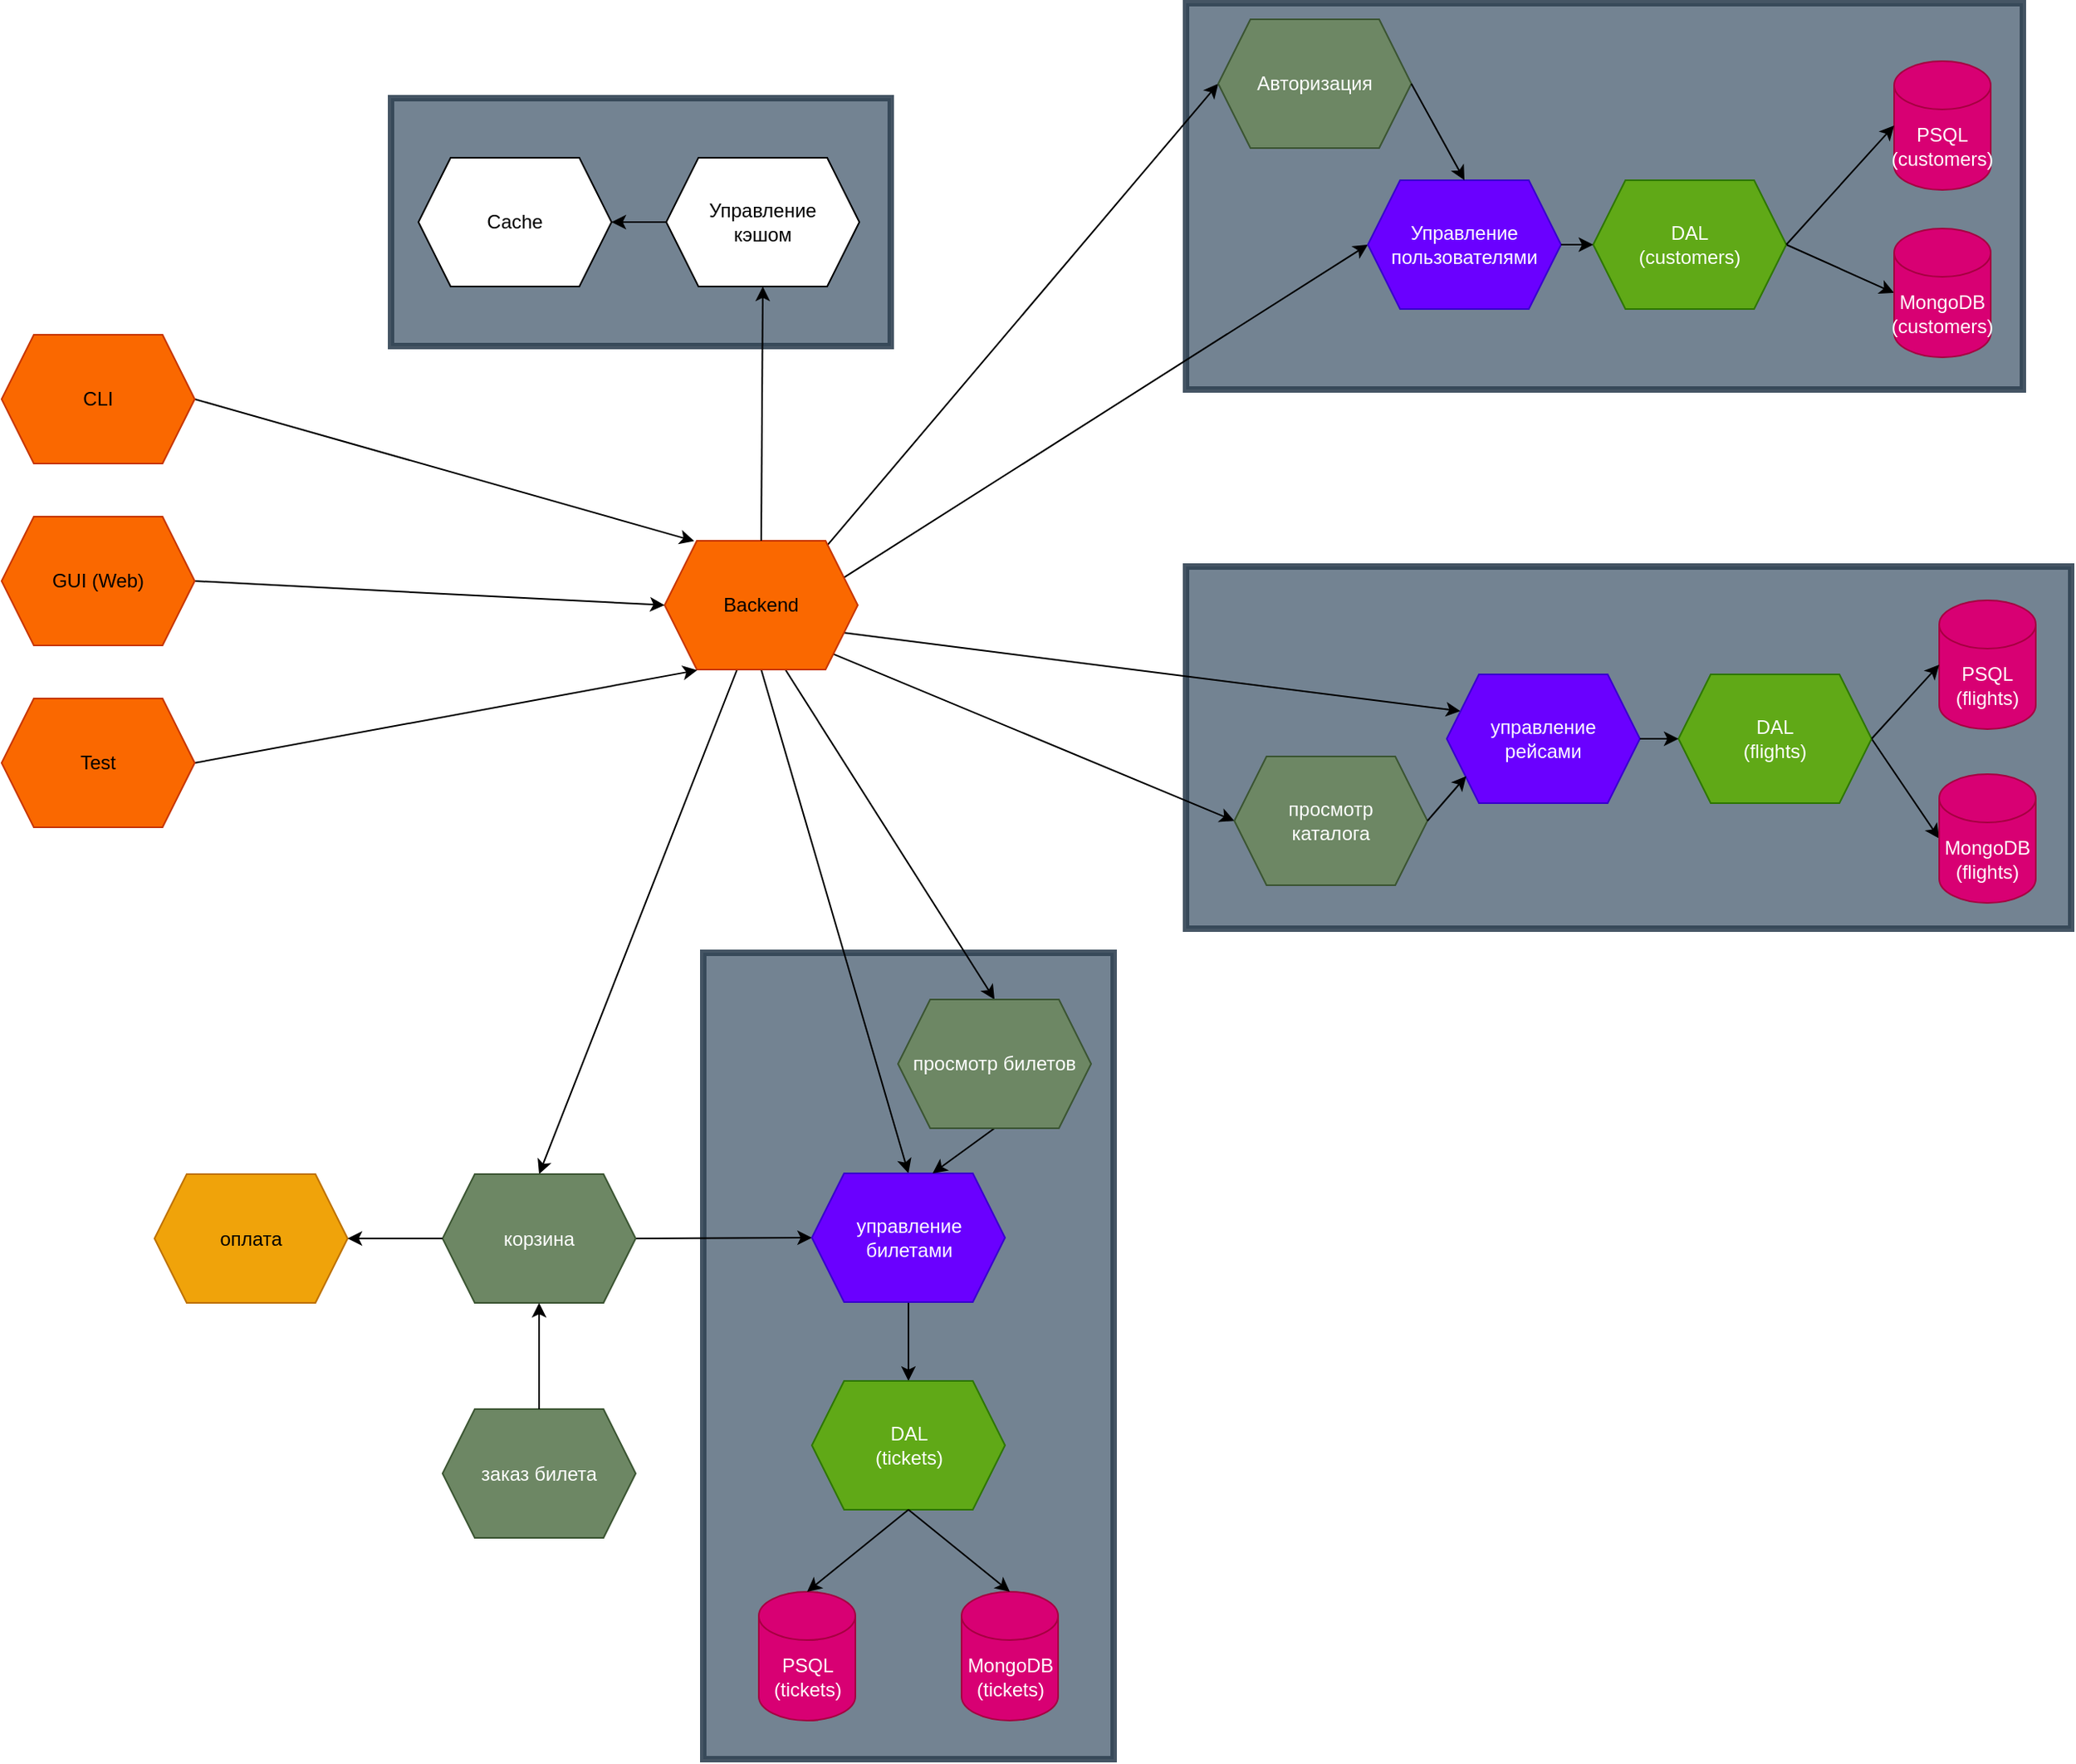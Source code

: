 <mxfile>
    <diagram name="Страница — 1" id="Ao2z26YKdt-CEyVPgPMB">
        <mxGraphModel dx="2484" dy="2305" grid="0" gridSize="10" guides="1" tooltips="1" connect="1" arrows="1" fold="1" page="1" pageScale="1" pageWidth="827" pageHeight="1169" math="0" shadow="0">
            <root>
                <mxCell id="0"/>
                <mxCell id="1" parent="0"/>
                <mxCell id="38" value="" style="rounded=0;whiteSpace=wrap;html=1;strokeWidth=4;perimeterSpacing=10;strokeColor=#314354;opacity=90;fillColor=#647687;fontColor=#ffffff;" parent="1" vertex="1">
                    <mxGeometry x="378" y="-453" width="310.5" height="154" as="geometry"/>
                </mxCell>
                <mxCell id="10" value="" style="rounded=0;whiteSpace=wrap;html=1;strokeWidth=4;perimeterSpacing=10;strokeColor=#314354;opacity=90;fillColor=#647687;fontColor=#ffffff;" parent="1" vertex="1">
                    <mxGeometry x="572" y="78" width="255" height="501" as="geometry"/>
                </mxCell>
                <mxCell id="9" value="" style="rounded=0;whiteSpace=wrap;html=1;strokeWidth=4;perimeterSpacing=10;strokeColor=#314354;opacity=90;fillColor=#647687;fontColor=#ffffff;" parent="1" vertex="1">
                    <mxGeometry x="872" y="-162" width="550" height="225" as="geometry"/>
                </mxCell>
                <mxCell id="8" value="" style="rounded=0;whiteSpace=wrap;html=1;strokeWidth=4;perimeterSpacing=10;strokeColor=#314354;opacity=90;fillColor=#647687;fontColor=#ffffff;" parent="1" vertex="1">
                    <mxGeometry x="872" y="-512" width="520" height="240" as="geometry"/>
                </mxCell>
                <mxCell id="22" style="edgeStyle=none;html=1;exitX=1;exitY=0.5;exitDx=0;exitDy=0;entryX=0.153;entryY=0.002;entryDx=0;entryDy=0;entryPerimeter=0;" parent="1" source="9SHoVQrZI-vfcVUKv0su-1" target="9SHoVQrZI-vfcVUKv0su-2" edge="1">
                    <mxGeometry relative="1" as="geometry"/>
                </mxCell>
                <mxCell id="9SHoVQrZI-vfcVUKv0su-1" value="CLI" style="shape=hexagon;perimeter=hexagonPerimeter2;whiteSpace=wrap;html=1;fixedSize=1;fillColor=#fa6800;fontColor=#000000;strokeColor=#C73500;" parent="1" vertex="1">
                    <mxGeometry x="136" y="-306" width="120" height="80" as="geometry"/>
                </mxCell>
                <mxCell id="44" style="edgeStyle=none;html=1;exitX=0.845;exitY=0.031;exitDx=0;exitDy=0;entryX=0;entryY=0.5;entryDx=0;entryDy=0;exitPerimeter=0;" edge="1" parent="1" source="9SHoVQrZI-vfcVUKv0su-2" target="9SHoVQrZI-vfcVUKv0su-4">
                    <mxGeometry relative="1" as="geometry"/>
                </mxCell>
                <mxCell id="45" style="edgeStyle=none;html=1;exitX=1;exitY=0.25;exitDx=0;exitDy=0;entryX=0;entryY=0.5;entryDx=0;entryDy=0;" edge="1" parent="1" source="9SHoVQrZI-vfcVUKv0su-2" target="9SHoVQrZI-vfcVUKv0su-17">
                    <mxGeometry relative="1" as="geometry"/>
                </mxCell>
                <mxCell id="46" style="edgeStyle=none;html=1;exitX=0.875;exitY=0.88;exitDx=0;exitDy=0;entryX=0;entryY=0.5;entryDx=0;entryDy=0;exitPerimeter=0;" edge="1" parent="1" source="9SHoVQrZI-vfcVUKv0su-2" target="9SHoVQrZI-vfcVUKv0su-16">
                    <mxGeometry relative="1" as="geometry"/>
                </mxCell>
                <mxCell id="47" style="edgeStyle=none;html=1;exitX=1;exitY=0.75;exitDx=0;exitDy=0;entryX=0;entryY=0.25;entryDx=0;entryDy=0;" edge="1" parent="1" source="9SHoVQrZI-vfcVUKv0su-2" target="9SHoVQrZI-vfcVUKv0su-18">
                    <mxGeometry relative="1" as="geometry"/>
                </mxCell>
                <mxCell id="52" style="edgeStyle=none;html=1;exitX=0.5;exitY=1;exitDx=0;exitDy=0;entryX=0.5;entryY=0;entryDx=0;entryDy=0;" edge="1" parent="1" source="9SHoVQrZI-vfcVUKv0su-2" target="9SHoVQrZI-vfcVUKv0su-19">
                    <mxGeometry relative="1" as="geometry"/>
                </mxCell>
                <mxCell id="55" style="edgeStyle=none;html=1;exitX=0.625;exitY=1;exitDx=0;exitDy=0;entryX=0.5;entryY=0;entryDx=0;entryDy=0;" edge="1" parent="1" source="9SHoVQrZI-vfcVUKv0su-2" target="28">
                    <mxGeometry relative="1" as="geometry"/>
                </mxCell>
                <mxCell id="56" style="edgeStyle=none;html=1;exitX=0.375;exitY=1;exitDx=0;exitDy=0;entryX=0.5;entryY=0;entryDx=0;entryDy=0;" edge="1" parent="1" source="9SHoVQrZI-vfcVUKv0su-2" target="9SHoVQrZI-vfcVUKv0su-15">
                    <mxGeometry relative="1" as="geometry"/>
                </mxCell>
                <mxCell id="9SHoVQrZI-vfcVUKv0su-2" value="Backend" style="shape=hexagon;perimeter=hexagonPerimeter2;whiteSpace=wrap;html=1;fixedSize=1;fillColor=#fa6800;fontColor=#000000;strokeColor=#C73500;" parent="1" vertex="1">
                    <mxGeometry x="548" y="-178" width="120" height="80" as="geometry"/>
                </mxCell>
                <mxCell id="9SHoVQrZI-vfcVUKv0su-4" value="Авторизация" style="shape=hexagon;perimeter=hexagonPerimeter2;whiteSpace=wrap;html=1;fixedSize=1;fillColor=#6d8764;fontColor=#ffffff;strokeColor=#3A5431;" parent="1" vertex="1">
                    <mxGeometry x="892" y="-502" width="120" height="80" as="geometry"/>
                </mxCell>
                <mxCell id="21" style="edgeStyle=none;html=1;exitX=1;exitY=0.5;exitDx=0;exitDy=0;entryX=0;entryY=0.5;entryDx=0;entryDy=0;entryPerimeter=0;" parent="1" source="9SHoVQrZI-vfcVUKv0su-6" target="20" edge="1">
                    <mxGeometry relative="1" as="geometry"/>
                </mxCell>
                <mxCell id="42" style="edgeStyle=none;html=1;exitX=1;exitY=0.25;exitDx=0;exitDy=0;entryX=-0.001;entryY=0.822;entryDx=0;entryDy=0;entryPerimeter=0;" parent="1" source="9SHoVQrZI-vfcVUKv0su-6" edge="1">
                    <mxGeometry relative="1" as="geometry"/>
                </mxCell>
                <mxCell id="9SHoVQrZI-vfcVUKv0su-6" value="DAL&lt;div&gt;(customers)&lt;/div&gt;" style="shape=hexagon;perimeter=hexagonPerimeter2;whiteSpace=wrap;html=1;fixedSize=1;fillColor=#60a917;fontColor=#ffffff;strokeColor=#2D7600;" parent="1" vertex="1">
                    <mxGeometry x="1125" y="-402" width="120" height="80" as="geometry"/>
                </mxCell>
                <mxCell id="9SHoVQrZI-vfcVUKv0su-8" value="PSQL&lt;div&gt;(customers)&lt;/div&gt;" style="shape=cylinder3;whiteSpace=wrap;html=1;boundedLbl=1;backgroundOutline=1;size=15;fillColor=#d80073;fontColor=#ffffff;strokeColor=#A50040;" parent="1" vertex="1">
                    <mxGeometry x="1312" y="-476" width="60" height="80" as="geometry"/>
                </mxCell>
                <mxCell id="9SHoVQrZI-vfcVUKv0su-12" value="" style="endArrow=classic;html=1;rounded=0;entryX=0;entryY=0.5;entryDx=0;entryDy=0;entryPerimeter=0;exitX=1;exitY=0.5;exitDx=0;exitDy=0;" parent="1" source="9SHoVQrZI-vfcVUKv0su-6" target="9SHoVQrZI-vfcVUKv0su-8" edge="1">
                    <mxGeometry width="50" height="50" relative="1" as="geometry">
                        <mxPoint x="1152" y="-222" as="sourcePoint"/>
                        <mxPoint x="1202" y="-272" as="targetPoint"/>
                    </mxGeometry>
                </mxCell>
                <mxCell id="9SHoVQrZI-vfcVUKv0su-13" value="оплата" style="shape=hexagon;perimeter=hexagonPerimeter2;whiteSpace=wrap;html=1;fixedSize=1;fillColor=#f0a30a;fontColor=#000000;strokeColor=#BD7000;" parent="1" vertex="1">
                    <mxGeometry x="231" y="215.5" width="120" height="80" as="geometry"/>
                </mxCell>
                <mxCell id="9SHoVQrZI-vfcVUKv0su-14" value="заказ билета" style="shape=hexagon;perimeter=hexagonPerimeter2;whiteSpace=wrap;html=1;fixedSize=1;fillColor=#6d8764;strokeColor=#3A5431;fontColor=#ffffff;" parent="1" vertex="1">
                    <mxGeometry x="410" y="361.5" width="120" height="80" as="geometry"/>
                </mxCell>
                <mxCell id="57" style="edgeStyle=none;html=1;exitX=1;exitY=0.5;exitDx=0;exitDy=0;entryX=0;entryY=0.5;entryDx=0;entryDy=0;" edge="1" parent="1" source="9SHoVQrZI-vfcVUKv0su-15" target="9SHoVQrZI-vfcVUKv0su-19">
                    <mxGeometry relative="1" as="geometry"/>
                </mxCell>
                <mxCell id="9SHoVQrZI-vfcVUKv0su-15" value="корзина" style="shape=hexagon;perimeter=hexagonPerimeter2;whiteSpace=wrap;html=1;fixedSize=1;fillColor=#6d8764;fontColor=#ffffff;strokeColor=#3A5431;" parent="1" vertex="1">
                    <mxGeometry x="410" y="215.5" width="120" height="80" as="geometry"/>
                </mxCell>
                <mxCell id="9SHoVQrZI-vfcVUKv0su-16" value="просмотр&lt;div&gt;каталога&lt;/div&gt;" style="shape=hexagon;perimeter=hexagonPerimeter2;whiteSpace=wrap;html=1;fixedSize=1;fillColor=#6d8764;fontColor=#ffffff;strokeColor=#3A5431;" parent="1" vertex="1">
                    <mxGeometry x="902" y="-44" width="120" height="80" as="geometry"/>
                </mxCell>
                <mxCell id="9SHoVQrZI-vfcVUKv0su-17" value="Управление&lt;div&gt;пользователями&lt;/div&gt;" style="shape=hexagon;perimeter=hexagonPerimeter2;whiteSpace=wrap;html=1;fixedSize=1;fillColor=#6a00ff;fontColor=#ffffff;strokeColor=#3700CC;" parent="1" vertex="1">
                    <mxGeometry x="985" y="-402" width="120" height="80" as="geometry"/>
                </mxCell>
                <mxCell id="9SHoVQrZI-vfcVUKv0su-18" value="управление&lt;div&gt;рейсами&lt;/div&gt;" style="shape=hexagon;perimeter=hexagonPerimeter2;whiteSpace=wrap;html=1;fixedSize=1;fillColor=#6a00ff;fontColor=#ffffff;strokeColor=#3700CC;" parent="1" vertex="1">
                    <mxGeometry x="1034" y="-95" width="120" height="80" as="geometry"/>
                </mxCell>
                <mxCell id="53" style="edgeStyle=none;html=1;exitX=0.5;exitY=1;exitDx=0;exitDy=0;entryX=0.5;entryY=0;entryDx=0;entryDy=0;" edge="1" parent="1" source="9SHoVQrZI-vfcVUKv0su-19" target="HxSwZKT3O60TEKE-XJKh-10">
                    <mxGeometry relative="1" as="geometry"/>
                </mxCell>
                <mxCell id="9SHoVQrZI-vfcVUKv0su-19" value="управление&lt;div&gt;билетами&lt;/div&gt;" style="shape=hexagon;perimeter=hexagonPerimeter2;whiteSpace=wrap;html=1;fixedSize=1;fillColor=#6a00ff;fontColor=#ffffff;strokeColor=#3700CC;" parent="1" vertex="1">
                    <mxGeometry x="639.5" y="215" width="120" height="80" as="geometry"/>
                </mxCell>
                <mxCell id="9SHoVQrZI-vfcVUKv0su-20" value="" style="endArrow=classic;html=1;rounded=0;exitX=1;exitY=0.5;exitDx=0;exitDy=0;entryX=0;entryY=0.5;entryDx=0;entryDy=0;" parent="1" source="9SHoVQrZI-vfcVUKv0su-17" target="9SHoVQrZI-vfcVUKv0su-6" edge="1">
                    <mxGeometry width="50" height="50" relative="1" as="geometry">
                        <mxPoint x="772" y="-142" as="sourcePoint"/>
                        <mxPoint x="822" y="-192" as="targetPoint"/>
                    </mxGeometry>
                </mxCell>
                <mxCell id="19" style="edgeStyle=none;html=1;exitX=1;exitY=0.5;exitDx=0;exitDy=0;entryX=0;entryY=0.5;entryDx=0;entryDy=0;entryPerimeter=0;" parent="1" source="HxSwZKT3O60TEKE-XJKh-7" target="18" edge="1">
                    <mxGeometry relative="1" as="geometry"/>
                </mxCell>
                <mxCell id="HxSwZKT3O60TEKE-XJKh-7" value="DAL&lt;div&gt;(flights&lt;span style=&quot;background-color: initial;&quot;&gt;)&lt;/span&gt;&lt;/div&gt;" style="shape=hexagon;perimeter=hexagonPerimeter2;whiteSpace=wrap;html=1;fixedSize=1;fillColor=#60a917;fontColor=#ffffff;strokeColor=#2D7600;" parent="1" vertex="1">
                    <mxGeometry x="1178" y="-95" width="120" height="80" as="geometry"/>
                </mxCell>
                <mxCell id="HxSwZKT3O60TEKE-XJKh-8" value="PSQL&lt;div&gt;(flights)&lt;/div&gt;" style="shape=cylinder3;whiteSpace=wrap;html=1;boundedLbl=1;backgroundOutline=1;size=15;fillColor=#d80073;fontColor=#ffffff;strokeColor=#A50040;" parent="1" vertex="1">
                    <mxGeometry x="1340" y="-141" width="60" height="80" as="geometry"/>
                </mxCell>
                <mxCell id="HxSwZKT3O60TEKE-XJKh-9" value="" style="endArrow=classic;html=1;rounded=0;entryX=0;entryY=0.5;entryDx=0;entryDy=0;entryPerimeter=0;exitX=1;exitY=0.5;exitDx=0;exitDy=0;" parent="1" source="HxSwZKT3O60TEKE-XJKh-7" target="HxSwZKT3O60TEKE-XJKh-8" edge="1">
                    <mxGeometry width="50" height="50" relative="1" as="geometry">
                        <mxPoint x="1014" y="158" as="sourcePoint"/>
                        <mxPoint x="1064" y="108" as="targetPoint"/>
                    </mxGeometry>
                </mxCell>
                <mxCell id="HxSwZKT3O60TEKE-XJKh-10" value="DAL&lt;div&gt;(tickets&lt;span style=&quot;background-color: initial;&quot;&gt;)&lt;/span&gt;&lt;/div&gt;" style="shape=hexagon;perimeter=hexagonPerimeter2;whiteSpace=wrap;html=1;fixedSize=1;fillColor=#60a917;fontColor=#ffffff;strokeColor=#2D7600;" parent="1" vertex="1">
                    <mxGeometry x="639.5" y="344" width="120" height="80" as="geometry"/>
                </mxCell>
                <mxCell id="HxSwZKT3O60TEKE-XJKh-11" value="PSQL&lt;div&gt;(tickets)&lt;/div&gt;" style="shape=cylinder3;whiteSpace=wrap;html=1;boundedLbl=1;backgroundOutline=1;size=15;fillColor=#d80073;fontColor=#ffffff;strokeColor=#A50040;" parent="1" vertex="1">
                    <mxGeometry x="606.5" y="475" width="60" height="80" as="geometry"/>
                </mxCell>
                <mxCell id="HxSwZKT3O60TEKE-XJKh-12" value="" style="endArrow=classic;html=1;rounded=0;entryX=0.5;entryY=0;entryDx=0;entryDy=0;entryPerimeter=0;exitX=0.5;exitY=1;exitDx=0;exitDy=0;" parent="1" source="HxSwZKT3O60TEKE-XJKh-10" target="HxSwZKT3O60TEKE-XJKh-11" edge="1">
                    <mxGeometry width="50" height="50" relative="1" as="geometry">
                        <mxPoint x="1013.5" y="773" as="sourcePoint"/>
                        <mxPoint x="1063.5" y="723" as="targetPoint"/>
                    </mxGeometry>
                </mxCell>
                <mxCell id="HxSwZKT3O60TEKE-XJKh-13" value="" style="endArrow=classic;html=1;rounded=0;entryX=0;entryY=0.5;entryDx=0;entryDy=0;exitX=1;exitY=0.5;exitDx=0;exitDy=0;" parent="1" source="9SHoVQrZI-vfcVUKv0su-18" target="HxSwZKT3O60TEKE-XJKh-7" edge="1">
                    <mxGeometry width="50" height="50" relative="1" as="geometry">
                        <mxPoint x="1044" y="18" as="sourcePoint"/>
                        <mxPoint x="1094" y="-32" as="targetPoint"/>
                    </mxGeometry>
                </mxCell>
                <mxCell id="HxSwZKT3O60TEKE-XJKh-14" value="" style="endArrow=classic;html=1;rounded=0;exitX=1;exitY=0.5;exitDx=0;exitDy=0;entryX=0.101;entryY=0.79;entryDx=0;entryDy=0;entryPerimeter=0;" parent="1" source="9SHoVQrZI-vfcVUKv0su-16" target="9SHoVQrZI-vfcVUKv0su-18" edge="1">
                    <mxGeometry width="50" height="50" relative="1" as="geometry">
                        <mxPoint x="894" y="178" as="sourcePoint"/>
                        <mxPoint x="944" y="128" as="targetPoint"/>
                    </mxGeometry>
                </mxCell>
                <mxCell id="HxSwZKT3O60TEKE-XJKh-15" value="" style="endArrow=classic;html=1;rounded=0;exitX=0.5;exitY=1;exitDx=0;exitDy=0;entryX=0.625;entryY=0;entryDx=0;entryDy=0;" parent="1" source="28" target="9SHoVQrZI-vfcVUKv0su-19" edge="1">
                    <mxGeometry width="50" height="50" relative="1" as="geometry">
                        <mxPoint x="683.5" y="633" as="sourcePoint"/>
                        <mxPoint x="733.5" y="583" as="targetPoint"/>
                    </mxGeometry>
                </mxCell>
                <mxCell id="2" value="" style="endArrow=classic;html=1;exitX=0;exitY=0.5;exitDx=0;exitDy=0;entryX=1;entryY=0.5;entryDx=0;entryDy=0;" parent="1" source="9SHoVQrZI-vfcVUKv0su-15" target="9SHoVQrZI-vfcVUKv0su-13" edge="1">
                    <mxGeometry width="50" height="50" relative="1" as="geometry">
                        <mxPoint x="368" y="739.5" as="sourcePoint"/>
                        <mxPoint x="418" y="689.5" as="targetPoint"/>
                    </mxGeometry>
                </mxCell>
                <mxCell id="4" value="" style="endArrow=classic;html=1;entryX=0.5;entryY=1;entryDx=0;entryDy=0;exitX=0.5;exitY=0;exitDx=0;exitDy=0;" parent="1" source="9SHoVQrZI-vfcVUKv0su-14" target="9SHoVQrZI-vfcVUKv0su-15" edge="1">
                    <mxGeometry width="50" height="50" relative="1" as="geometry">
                        <mxPoint x="448" y="489.5" as="sourcePoint"/>
                        <mxPoint x="498" y="439.5" as="targetPoint"/>
                    </mxGeometry>
                </mxCell>
                <mxCell id="14" value="" style="endArrow=classic;html=1;exitX=1;exitY=0.5;exitDx=0;exitDy=0;entryX=0.5;entryY=0;entryDx=0;entryDy=0;" parent="1" source="9SHoVQrZI-vfcVUKv0su-4" target="9SHoVQrZI-vfcVUKv0su-17" edge="1">
                    <mxGeometry width="50" height="50" relative="1" as="geometry">
                        <mxPoint x="1075" y="-372" as="sourcePoint"/>
                        <mxPoint x="1125" y="-422" as="targetPoint"/>
                    </mxGeometry>
                </mxCell>
                <mxCell id="16" value="MongoDB&lt;div&gt;(tickets)&lt;/div&gt;" style="shape=cylinder3;whiteSpace=wrap;html=1;boundedLbl=1;backgroundOutline=1;size=15;fillColor=#d80073;fontColor=#ffffff;strokeColor=#A50040;" parent="1" vertex="1">
                    <mxGeometry x="732.5" y="475" width="60" height="80" as="geometry"/>
                </mxCell>
                <mxCell id="17" value="" style="endArrow=classic;html=1;exitX=0.5;exitY=1;exitDx=0;exitDy=0;entryX=0.5;entryY=0;entryDx=0;entryDy=0;entryPerimeter=0;" parent="1" source="HxSwZKT3O60TEKE-XJKh-10" target="16" edge="1">
                    <mxGeometry width="50" height="50" relative="1" as="geometry">
                        <mxPoint x="706.5" y="453" as="sourcePoint"/>
                        <mxPoint x="756.5" y="403" as="targetPoint"/>
                    </mxGeometry>
                </mxCell>
                <mxCell id="18" value="MongoDB&lt;br&gt;&lt;div&gt;(flights)&lt;/div&gt;" style="shape=cylinder3;whiteSpace=wrap;html=1;boundedLbl=1;backgroundOutline=1;size=15;fillColor=#d80073;fontColor=#ffffff;strokeColor=#A50040;" parent="1" vertex="1">
                    <mxGeometry x="1340" y="-33" width="60" height="80" as="geometry"/>
                </mxCell>
                <mxCell id="20" value="MongoDB&lt;div&gt;(customers)&lt;/div&gt;" style="shape=cylinder3;whiteSpace=wrap;html=1;boundedLbl=1;backgroundOutline=1;size=15;fillColor=#d80073;fontColor=#ffffff;strokeColor=#A50040;" parent="1" vertex="1">
                    <mxGeometry x="1312" y="-372" width="60" height="80" as="geometry"/>
                </mxCell>
                <mxCell id="25" style="edgeStyle=none;html=1;exitX=1;exitY=0.5;exitDx=0;exitDy=0;entryX=0;entryY=0.5;entryDx=0;entryDy=0;" parent="1" source="23" target="9SHoVQrZI-vfcVUKv0su-2" edge="1">
                    <mxGeometry relative="1" as="geometry">
                        <mxPoint x="480" y="-132" as="targetPoint"/>
                    </mxGeometry>
                </mxCell>
                <mxCell id="23" value="GUI (Web)" style="shape=hexagon;perimeter=hexagonPerimeter2;whiteSpace=wrap;html=1;fixedSize=1;fillColor=#fa6800;fontColor=#000000;strokeColor=#C73500;" parent="1" vertex="1">
                    <mxGeometry x="136" y="-193" width="120" height="80" as="geometry"/>
                </mxCell>
                <mxCell id="26" style="edgeStyle=none;html=1;exitX=1;exitY=0.5;exitDx=0;exitDy=0;entryX=0.169;entryY=1.005;entryDx=0;entryDy=0;entryPerimeter=0;" parent="1" source="24" target="9SHoVQrZI-vfcVUKv0su-2" edge="1">
                    <mxGeometry relative="1" as="geometry">
                        <mxPoint x="501" y="-88" as="targetPoint"/>
                    </mxGeometry>
                </mxCell>
                <mxCell id="24" value="Test" style="shape=hexagon;perimeter=hexagonPerimeter2;whiteSpace=wrap;html=1;fixedSize=1;fillColor=#fa6800;fontColor=#000000;strokeColor=#C73500;" parent="1" vertex="1">
                    <mxGeometry x="136" y="-80" width="120" height="80" as="geometry"/>
                </mxCell>
                <mxCell id="28" value="просмотр билетов" style="shape=hexagon;perimeter=hexagonPerimeter2;whiteSpace=wrap;html=1;fixedSize=1;fillColor=#6d8764;strokeColor=#3A5431;fontColor=#ffffff;" parent="1" vertex="1">
                    <mxGeometry x="693" y="107" width="120" height="80" as="geometry"/>
                </mxCell>
                <mxCell id="33" value="Управление&lt;br&gt;кэшом" style="shape=hexagon;perimeter=hexagonPerimeter2;whiteSpace=wrap;html=1;fixedSize=1;" parent="1" vertex="1">
                    <mxGeometry x="549" y="-416" width="120" height="80" as="geometry"/>
                </mxCell>
                <mxCell id="34" value="Cache" style="shape=hexagon;perimeter=hexagonPerimeter2;whiteSpace=wrap;html=1;fixedSize=1;" parent="1" vertex="1">
                    <mxGeometry x="395" y="-416" width="120" height="80" as="geometry"/>
                </mxCell>
                <mxCell id="35" value="" style="endArrow=classic;html=1;exitX=0;exitY=0.5;exitDx=0;exitDy=0;entryX=1;entryY=0.5;entryDx=0;entryDy=0;" parent="1" source="33" target="34" edge="1">
                    <mxGeometry width="50" height="50" relative="1" as="geometry">
                        <mxPoint x="761" y="-503" as="sourcePoint"/>
                        <mxPoint x="811" y="-553" as="targetPoint"/>
                    </mxGeometry>
                </mxCell>
                <mxCell id="37" value="" style="endArrow=classic;html=1;entryX=0.5;entryY=1;entryDx=0;entryDy=0;exitX=0.5;exitY=0;exitDx=0;exitDy=0;" parent="1" source="9SHoVQrZI-vfcVUKv0su-2" target="33" edge="1">
                    <mxGeometry width="50" height="50" relative="1" as="geometry">
                        <mxPoint x="701" y="-181" as="sourcePoint"/>
                        <mxPoint x="924" y="320" as="targetPoint"/>
                    </mxGeometry>
                </mxCell>
            </root>
        </mxGraphModel>
    </diagram>
</mxfile>
